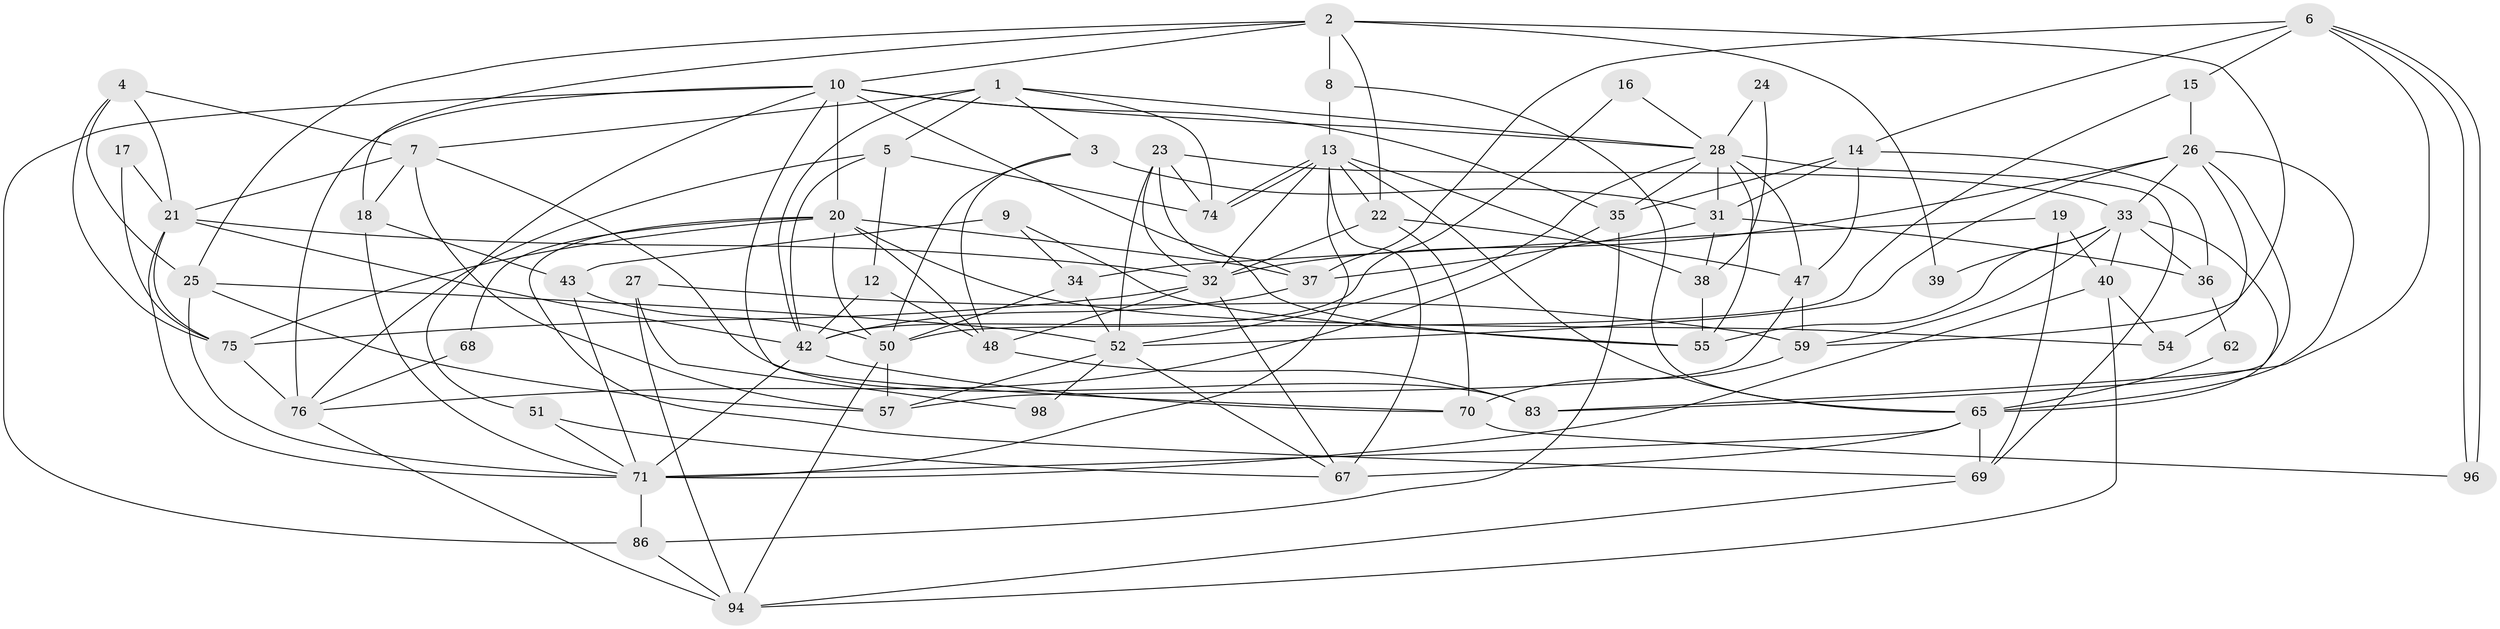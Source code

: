 // original degree distribution, {4: 0.3, 3: 0.29, 5: 0.18, 2: 0.1, 7: 0.03, 6: 0.09, 8: 0.01}
// Generated by graph-tools (version 1.1) at 2025/11/02/27/25 16:11:24]
// undirected, 63 vertices, 159 edges
graph export_dot {
graph [start="1"]
  node [color=gray90,style=filled];
  1 [super="+44"];
  2 [super="+88"];
  3;
  4 [super="+87"];
  5;
  6 [super="+11"];
  7 [super="+46"];
  8;
  9;
  10 [super="+85"];
  12 [super="+82"];
  13 [super="+73"];
  14 [super="+29"];
  15 [super="+53"];
  16;
  17;
  18 [super="+100"];
  19;
  20 [super="+89"];
  21 [super="+61"];
  22;
  23 [super="+45"];
  24;
  25 [super="+41"];
  26 [super="+64"];
  27;
  28 [super="+30"];
  31 [super="+63"];
  32 [super="+60"];
  33 [super="+56"];
  34;
  35 [super="+81"];
  36;
  37 [super="+58"];
  38;
  39;
  40 [super="+99"];
  42 [super="+79"];
  43 [super="+97"];
  47 [super="+49"];
  48 [super="+72"];
  50 [super="+95"];
  51 [super="+66"];
  52 [super="+92"];
  54;
  55;
  57;
  59 [super="+90"];
  62;
  65 [super="+78"];
  67 [super="+77"];
  68;
  69;
  70 [super="+93"];
  71 [super="+91"];
  74;
  75 [super="+80"];
  76 [super="+84"];
  83;
  86;
  94;
  96;
  98;
  1 -- 74;
  1 -- 3;
  1 -- 7;
  1 -- 42;
  1 -- 5;
  1 -- 28;
  2 -- 8;
  2 -- 25;
  2 -- 18;
  2 -- 22;
  2 -- 39;
  2 -- 10;
  2 -- 59;
  3 -- 31;
  3 -- 50;
  3 -- 48;
  4 -- 75;
  4 -- 21;
  4 -- 25;
  4 -- 7;
  5 -- 74;
  5 -- 42;
  5 -- 76;
  5 -- 12;
  6 -- 96;
  6 -- 96;
  6 -- 15;
  6 -- 83;
  6 -- 14;
  6 -- 37;
  7 -- 57;
  7 -- 83;
  7 -- 18;
  7 -- 21;
  8 -- 13;
  8 -- 65;
  9 -- 55;
  9 -- 34;
  9 -- 43;
  10 -- 86;
  10 -- 55;
  10 -- 28;
  10 -- 70;
  10 -- 35;
  10 -- 51;
  10 -- 20;
  10 -- 76;
  12 -- 48;
  12 -- 42;
  13 -- 74;
  13 -- 74;
  13 -- 38;
  13 -- 71;
  13 -- 22;
  13 -- 65;
  13 -- 32;
  13 -- 67;
  14 -- 36;
  14 -- 31 [weight=2];
  14 -- 47;
  14 -- 35;
  15 -- 50;
  15 -- 26;
  16 -- 42;
  16 -- 28;
  17 -- 21;
  17 -- 75;
  18 -- 71;
  18 -- 43;
  19 -- 69;
  19 -- 34;
  19 -- 40;
  20 -- 54;
  20 -- 69;
  20 -- 37;
  20 -- 50;
  20 -- 68;
  20 -- 48;
  20 -- 75;
  21 -- 75;
  21 -- 32;
  21 -- 71;
  21 -- 42;
  22 -- 47;
  22 -- 70;
  22 -- 32;
  23 -- 52;
  23 -- 37;
  23 -- 74;
  23 -- 33;
  23 -- 32;
  24 -- 38;
  24 -- 28;
  25 -- 71;
  25 -- 57;
  25 -- 52;
  26 -- 33;
  26 -- 52;
  26 -- 83;
  26 -- 54;
  26 -- 65;
  26 -- 32;
  27 -- 94;
  27 -- 98;
  27 -- 59;
  28 -- 55;
  28 -- 31;
  28 -- 52;
  28 -- 69;
  28 -- 47;
  28 -- 35;
  31 -- 36;
  31 -- 38;
  31 -- 37;
  32 -- 67;
  32 -- 48;
  32 -- 75;
  33 -- 40;
  33 -- 55;
  33 -- 36;
  33 -- 39;
  33 -- 59;
  33 -- 65;
  34 -- 52;
  34 -- 50;
  35 -- 86;
  35 -- 76;
  36 -- 62;
  37 -- 42;
  38 -- 55;
  40 -- 94;
  40 -- 54;
  40 -- 71 [weight=2];
  42 -- 70;
  42 -- 71;
  43 -- 50;
  43 -- 71;
  47 -- 57;
  47 -- 59;
  48 -- 83;
  50 -- 94;
  50 -- 57;
  51 -- 71;
  51 -- 67 [weight=2];
  52 -- 57;
  52 -- 98;
  52 -- 67;
  59 -- 70;
  62 -- 65;
  65 -- 69;
  65 -- 67;
  65 -- 71;
  68 -- 76;
  69 -- 94;
  70 -- 96;
  71 -- 86;
  75 -- 76;
  76 -- 94;
  86 -- 94;
}
